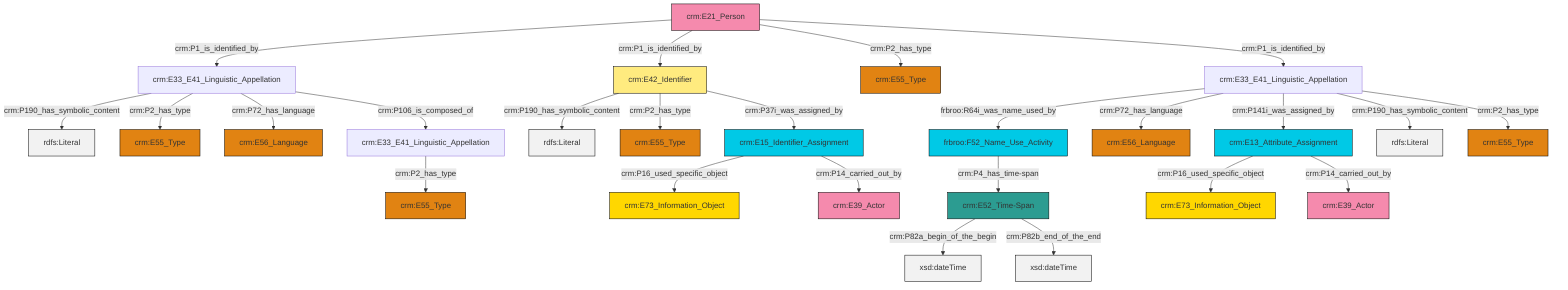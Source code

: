 graph TD
classDef Literal fill:#f2f2f2,stroke:#000000;
classDef CRM_Entity fill:#FFFFFF,stroke:#000000;
classDef Temporal_Entity fill:#00C9E6, stroke:#000000;
classDef Type fill:#E18312, stroke:#000000;
classDef Time-Span fill:#2C9C91, stroke:#000000;
classDef Appellation fill:#FFEB7F, stroke:#000000;
classDef Place fill:#008836, stroke:#000000;
classDef Persistent_Item fill:#B266B2, stroke:#000000;
classDef Conceptual_Object fill:#FFD700, stroke:#000000;
classDef Physical_Thing fill:#D2B48C, stroke:#000000;
classDef Actor fill:#f58aad, stroke:#000000;
classDef PC_Classes fill:#4ce600, stroke:#000000;
classDef Multi fill:#cccccc,stroke:#000000;

2["crm:E21_Person"]:::Actor -->|crm:P1_is_identified_by| 3["crm:E33_E41_Linguistic_Appellation"]:::Default
4["crm:E13_Attribute_Assignment"]:::Temporal_Entity -->|crm:P16_used_specific_object| 5["crm:E73_Information_Object"]:::Conceptual_Object
8["crm:E42_Identifier"]:::Appellation -->|crm:P190_has_symbolic_content| 9[rdfs:Literal]:::Literal
14["crm:E33_E41_Linguistic_Appellation"]:::Default -->|frbroo:R64i_was_name_used_by| 12["frbroo:F52_Name_Use_Activity"]:::Temporal_Entity
12["frbroo:F52_Name_Use_Activity"]:::Temporal_Entity -->|crm:P4_has_time-span| 16["crm:E52_Time-Span"]:::Time-Span
3["crm:E33_E41_Linguistic_Appellation"]:::Default -->|crm:P190_has_symbolic_content| 19[rdfs:Literal]:::Literal
3["crm:E33_E41_Linguistic_Appellation"]:::Default -->|crm:P2_has_type| 10["crm:E55_Type"]:::Type
16["crm:E52_Time-Span"]:::Time-Span -->|crm:P82a_begin_of_the_begin| 20[xsd:dateTime]:::Literal
4["crm:E13_Attribute_Assignment"]:::Temporal_Entity -->|crm:P14_carried_out_by| 21["crm:E39_Actor"]:::Actor
6["crm:E15_Identifier_Assignment"]:::Temporal_Entity -->|crm:P16_used_specific_object| 24["crm:E73_Information_Object"]:::Conceptual_Object
14["crm:E33_E41_Linguistic_Appellation"]:::Default -->|crm:P72_has_language| 28["crm:E56_Language"]:::Type
3["crm:E33_E41_Linguistic_Appellation"]:::Default -->|crm:P72_has_language| 34["crm:E56_Language"]:::Type
6["crm:E15_Identifier_Assignment"]:::Temporal_Entity -->|crm:P14_carried_out_by| 0["crm:E39_Actor"]:::Actor
16["crm:E52_Time-Span"]:::Time-Span -->|crm:P82b_end_of_the_end| 35[xsd:dateTime]:::Literal
2["crm:E21_Person"]:::Actor -->|crm:P1_is_identified_by| 8["crm:E42_Identifier"]:::Appellation
2["crm:E21_Person"]:::Actor -->|crm:P2_has_type| 22["crm:E55_Type"]:::Type
14["crm:E33_E41_Linguistic_Appellation"]:::Default -->|crm:P141i_was_assigned_by| 4["crm:E13_Attribute_Assignment"]:::Temporal_Entity
38["crm:E33_E41_Linguistic_Appellation"]:::Default -->|crm:P2_has_type| 26["crm:E55_Type"]:::Type
8["crm:E42_Identifier"]:::Appellation -->|crm:P2_has_type| 17["crm:E55_Type"]:::Type
3["crm:E33_E41_Linguistic_Appellation"]:::Default -->|crm:P106_is_composed_of| 38["crm:E33_E41_Linguistic_Appellation"]:::Default
14["crm:E33_E41_Linguistic_Appellation"]:::Default -->|crm:P190_has_symbolic_content| 43[rdfs:Literal]:::Literal
14["crm:E33_E41_Linguistic_Appellation"]:::Default -->|crm:P2_has_type| 32["crm:E55_Type"]:::Type
8["crm:E42_Identifier"]:::Appellation -->|crm:P37i_was_assigned_by| 6["crm:E15_Identifier_Assignment"]:::Temporal_Entity
2["crm:E21_Person"]:::Actor -->|crm:P1_is_identified_by| 14["crm:E33_E41_Linguistic_Appellation"]:::Default
